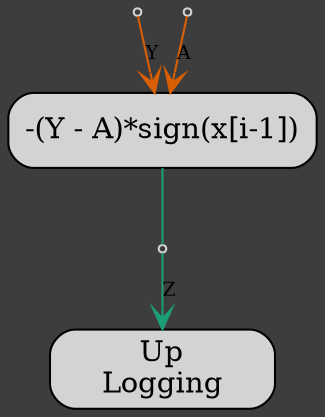
digraph  G {
  overlap = scale;
  splines = true;
  bgcolor = gray24;
  {node [shape=box, width=1.5, style="rounded,filled", fillcolor=lightgray]; 8460517831720283043 [label="-(Y - A)*sign(x[i-1])"]; 3978089596291199158 [label="Up
Logging"];}
  node [shape=point, fillcolor=gray24, color=lightgray];

  /* Outputs */
{
  edge [arrowhead=none,colorscheme=dark28];
  8460517831720283043 -> 1312330470008679502 [color=1];
}
  /* Inputs */
{
  edge [arrowhead=vee,fontsize=9, fontcolor=lightgray, labelfloat=true,colorscheme=dark28]
  14090999327100098430 -> 8460517831720283043 [label="Y", color=2];
9724242860893494469 -> 8460517831720283043 [label="A", color=2];
1312330470008679502 -> 3978089596291199158 [label="Z", color=1];
}
}
